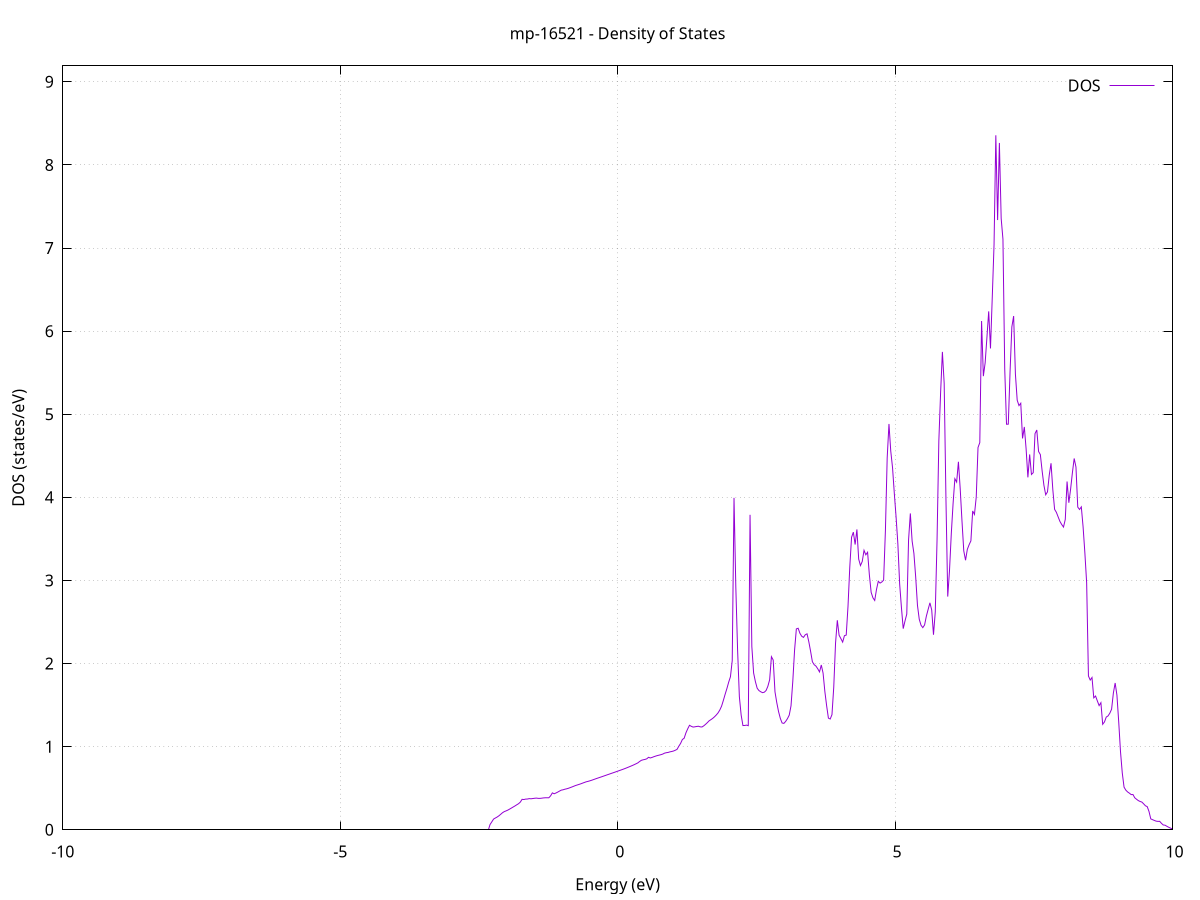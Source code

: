 set title 'mp-16521 - Density of States'
set xlabel 'Energy (eV)'
set ylabel 'DOS (states/eV)'
set grid
set xrange [-10:10]
set yrange [0:9.192]
set xzeroaxis lt -1
set terminal png size 800,600
set output 'mp-16521_dos_gnuplot.png'
plot '-' using 1:2 with lines title 'DOS'
-39.116900 0.000000
-39.084800 0.000000
-39.052700 0.000000
-39.020600 0.000000
-38.988500 0.000000
-38.956400 0.000000
-38.924300 0.000000
-38.892200 0.000000
-38.860100 0.000000
-38.828000 0.000000
-38.795900 0.000000
-38.763800 0.000000
-38.731700 0.000000
-38.699600 0.000000
-38.667500 0.000000
-38.635400 0.000000
-38.603300 0.000000
-38.571200 0.000000
-38.539100 0.000000
-38.507000 0.000000
-38.474900 0.000000
-38.442800 0.000000
-38.410700 0.000000
-38.378600 0.000000
-38.346500 0.000000
-38.314400 0.000000
-38.282300 0.000000
-38.250300 0.000000
-38.218200 0.000000
-38.186100 0.000000
-38.154000 0.000000
-38.121900 0.000000
-38.089800 0.000000
-38.057700 0.000000
-38.025600 0.000000
-37.993500 0.000000
-37.961400 0.000000
-37.929300 0.000000
-37.897200 0.000000
-37.865100 0.000000
-37.833000 0.000000
-37.800900 0.000000
-37.768800 0.000000
-37.736700 0.000000
-37.704600 0.000000
-37.672500 0.000000
-37.640400 0.000000
-37.608300 0.000000
-37.576200 0.000000
-37.544100 0.000000
-37.512000 0.000000
-37.479900 0.000000
-37.447800 0.000000
-37.415700 0.000000
-37.383600 0.000000
-37.351500 0.000000
-37.319400 0.000000
-37.287300 0.000000
-37.255200 0.000000
-37.223100 0.000000
-37.191000 0.000000
-37.158900 0.000000
-37.126800 0.000000
-37.094700 0.000000
-37.062600 0.000000
-37.030500 0.000000
-36.998400 0.000000
-36.966300 0.000000
-36.934200 0.000000
-36.902100 0.000000
-36.870000 0.000000
-36.837900 0.000000
-36.805800 0.000000
-36.773700 0.000000
-36.741600 0.000000
-36.709500 0.000000
-36.677400 0.000000
-36.645300 0.000000
-36.613200 0.000000
-36.581100 0.000000
-36.549000 0.000000
-36.516900 0.000000
-36.484800 0.000000
-36.452700 0.000000
-36.420600 0.000000
-36.388500 0.000000
-36.356400 0.000000
-36.324300 0.000000
-36.292200 0.000000
-36.260100 0.000000
-36.228100 0.000000
-36.196000 27.947100
-36.163900 50.996300
-36.131800 39.571600
-36.099700 40.728100
-36.067600 68.033900
-36.035500 0.000000
-36.003400 0.000000
-35.971300 55.738700
-35.939200 0.000000
-35.907100 0.000000
-35.875000 0.000000
-35.842900 0.000000
-35.810800 0.000000
-35.778700 0.000000
-35.746600 0.000000
-35.714500 0.000000
-35.682400 0.000000
-35.650300 0.000000
-35.618200 0.000000
-35.586100 0.000000
-35.554000 0.000000
-35.521900 0.000000
-35.489800 0.000000
-35.457700 0.000000
-35.425600 0.000000
-35.393500 0.000000
-35.361400 0.000000
-35.329300 0.000000
-35.297200 0.000000
-35.265100 0.000000
-35.233000 0.000000
-35.200900 0.000000
-35.168800 0.000000
-35.136700 0.000000
-35.104600 0.000000
-35.072500 0.000000
-35.040400 0.000000
-35.008300 0.000000
-34.976200 0.000000
-34.944100 0.000000
-34.912000 0.000000
-34.879900 0.000000
-34.847800 0.000000
-34.815700 0.000000
-34.783600 0.000000
-34.751500 0.000000
-34.719400 0.000000
-34.687300 0.000000
-34.655200 0.000000
-34.623100 0.000000
-34.591000 0.000000
-34.558900 0.000000
-34.526800 0.000000
-34.494700 0.000000
-34.462600 0.000000
-34.430500 0.000000
-34.398400 0.000000
-34.366300 0.000000
-34.334200 0.000000
-34.302100 0.000000
-34.270000 0.000000
-34.238000 0.000000
-34.205900 0.000000
-34.173800 0.000000
-34.141700 0.000000
-34.109600 0.000000
-34.077500 0.000000
-34.045400 0.000000
-34.013300 0.000000
-33.981200 0.000000
-33.949100 0.000000
-33.917000 0.000000
-33.884900 0.000000
-33.852800 0.000000
-33.820700 0.000000
-33.788600 0.000000
-33.756500 0.000000
-33.724400 0.000000
-33.692300 0.000000
-33.660200 0.000000
-33.628100 0.000000
-33.596000 0.000000
-33.563900 0.000000
-33.531800 0.000000
-33.499700 0.000000
-33.467600 0.000000
-33.435500 0.000000
-33.403400 0.000000
-33.371300 0.000000
-33.339200 0.000000
-33.307100 0.000000
-33.275000 0.000000
-33.242900 0.000000
-33.210800 0.000000
-33.178700 0.000000
-33.146600 0.000000
-33.114500 0.000000
-33.082400 0.000000
-33.050300 0.000000
-33.018200 0.000000
-32.986100 0.000000
-32.954000 0.000000
-32.921900 0.000000
-32.889800 0.000000
-32.857700 0.000000
-32.825600 0.000000
-32.793500 0.000000
-32.761400 0.000000
-32.729300 0.000000
-32.697200 0.000000
-32.665100 0.000000
-32.633000 0.000000
-32.600900 0.000000
-32.568800 0.000000
-32.536700 0.000000
-32.504600 0.000000
-32.472500 0.000000
-32.440400 0.000000
-32.408300 0.000000
-32.376200 0.000000
-32.344100 0.000000
-32.312000 0.000000
-32.279900 0.000000
-32.247800 0.000000
-32.215800 0.000000
-32.183700 0.000000
-32.151600 0.000000
-32.119500 0.000000
-32.087400 0.000000
-32.055300 0.000000
-32.023200 0.000000
-31.991100 0.000000
-31.959000 0.000000
-31.926900 0.000000
-31.894800 0.000000
-31.862700 0.000000
-31.830600 0.000000
-31.798500 0.000000
-31.766400 0.000000
-31.734300 0.000000
-31.702200 0.000000
-31.670100 0.000000
-31.638000 0.000000
-31.605900 0.000000
-31.573800 0.000000
-31.541700 0.000000
-31.509600 0.000000
-31.477500 0.000000
-31.445400 0.000000
-31.413300 0.000000
-31.381200 0.000000
-31.349100 0.000000
-31.317000 0.000000
-31.284900 0.000000
-31.252800 0.000000
-31.220700 0.000000
-31.188600 0.000000
-31.156500 0.000000
-31.124400 0.000000
-31.092300 0.000000
-31.060200 0.000000
-31.028100 0.000000
-30.996000 0.000000
-30.963900 0.000000
-30.931800 0.000000
-30.899700 0.000000
-30.867600 0.000000
-30.835500 0.000000
-30.803400 0.000000
-30.771300 0.000000
-30.739200 0.000000
-30.707100 0.000000
-30.675000 0.000000
-30.642900 0.000000
-30.610800 0.000000
-30.578700 0.000000
-30.546600 0.000000
-30.514500 0.000000
-30.482400 0.000000
-30.450300 0.000000
-30.418200 0.000000
-30.386100 0.000000
-30.354000 0.000000
-30.321900 0.000000
-30.289800 0.000000
-30.257700 0.000000
-30.225700 0.000000
-30.193600 0.000000
-30.161500 0.000000
-30.129400 0.000000
-30.097300 0.000000
-30.065200 0.000000
-30.033100 0.000000
-30.001000 0.000000
-29.968900 0.000000
-29.936800 0.000000
-29.904700 0.000000
-29.872600 0.000000
-29.840500 0.000000
-29.808400 0.000000
-29.776300 0.000000
-29.744200 0.000000
-29.712100 0.000000
-29.680000 0.000000
-29.647900 0.000000
-29.615800 0.000000
-29.583700 0.000000
-29.551600 0.000000
-29.519500 0.000000
-29.487400 0.000000
-29.455300 0.000000
-29.423200 0.000000
-29.391100 0.000000
-29.359000 0.000000
-29.326900 0.000000
-29.294800 0.000000
-29.262700 0.000000
-29.230600 0.000000
-29.198500 0.000000
-29.166400 0.000000
-29.134300 0.000000
-29.102200 0.000000
-29.070100 0.000000
-29.038000 0.000000
-29.005900 0.000000
-28.973800 0.000000
-28.941700 0.000000
-28.909600 0.000000
-28.877500 0.000000
-28.845400 0.000000
-28.813300 0.000000
-28.781200 0.000000
-28.749100 0.000000
-28.717000 0.000000
-28.684900 0.000000
-28.652800 0.000000
-28.620700 0.000000
-28.588600 0.000000
-28.556500 0.000000
-28.524400 0.000000
-28.492300 0.000000
-28.460200 0.000000
-28.428100 0.000000
-28.396000 0.000000
-28.363900 0.000000
-28.331800 0.000000
-28.299700 0.000000
-28.267600 0.000000
-28.235600 0.000000
-28.203500 0.000000
-28.171400 0.000000
-28.139300 0.000000
-28.107200 0.000000
-28.075100 0.000000
-28.043000 0.000000
-28.010900 0.000000
-27.978800 0.000000
-27.946700 0.000000
-27.914600 0.000000
-27.882500 0.000000
-27.850400 0.000000
-27.818300 0.000000
-27.786200 0.000000
-27.754100 0.000000
-27.722000 0.000000
-27.689900 0.000000
-27.657800 0.000000
-27.625700 0.000000
-27.593600 0.000000
-27.561500 0.000000
-27.529400 0.000000
-27.497300 0.000000
-27.465200 0.000000
-27.433100 0.000000
-27.401000 0.000000
-27.368900 0.000000
-27.336800 0.000000
-27.304700 0.000000
-27.272600 0.000000
-27.240500 0.000000
-27.208400 0.000000
-27.176300 0.000000
-27.144200 0.000000
-27.112100 0.000000
-27.080000 0.000000
-27.047900 0.000000
-27.015800 0.000000
-26.983700 0.000000
-26.951600 0.000000
-26.919500 0.000000
-26.887400 0.000000
-26.855300 0.000000
-26.823200 0.000000
-26.791100 0.000000
-26.759000 0.000000
-26.726900 0.000000
-26.694800 0.000000
-26.662700 0.000000
-26.630600 0.000000
-26.598500 0.000000
-26.566400 0.000000
-26.534300 0.000000
-26.502200 0.000000
-26.470100 0.000000
-26.438000 0.000000
-26.405900 0.000000
-26.373800 0.000000
-26.341700 0.000000
-26.309600 0.000000
-26.277500 0.000000
-26.245400 0.000000
-26.213400 0.000000
-26.181300 0.000000
-26.149200 0.000000
-26.117100 0.000000
-26.085000 0.000000
-26.052900 0.000000
-26.020800 0.000000
-25.988700 0.000000
-25.956600 0.000000
-25.924500 0.000000
-25.892400 0.000000
-25.860300 0.000000
-25.828200 0.000000
-25.796100 0.000000
-25.764000 0.000000
-25.731900 0.000000
-25.699800 0.000000
-25.667700 0.000000
-25.635600 0.000000
-25.603500 0.000000
-25.571400 0.000000
-25.539300 0.000000
-25.507200 0.000000
-25.475100 0.000000
-25.443000 0.000000
-25.410900 0.000000
-25.378800 0.000000
-25.346700 0.000000
-25.314600 0.000000
-25.282500 0.000000
-25.250400 0.000000
-25.218300 0.000000
-25.186200 0.000000
-25.154100 0.000000
-25.122000 0.000000
-25.089900 0.000000
-25.057800 0.000000
-25.025700 0.000000
-24.993600 0.000000
-24.961500 0.000000
-24.929400 0.000000
-24.897300 0.000000
-24.865200 0.000000
-24.833100 0.000000
-24.801000 0.000000
-24.768900 0.000000
-24.736800 0.000000
-24.704700 0.000000
-24.672600 0.000000
-24.640500 0.000000
-24.608400 0.000000
-24.576300 0.000000
-24.544200 0.000000
-24.512100 0.000000
-24.480000 0.000000
-24.447900 0.000000
-24.415800 0.000000
-24.383700 0.000000
-24.351600 0.000000
-24.319500 0.000000
-24.287400 0.000000
-24.255300 0.000000
-24.223300 0.000000
-24.191200 0.000000
-24.159100 0.000000
-24.127000 0.000000
-24.094900 0.000000
-24.062800 0.000000
-24.030700 0.000000
-23.998600 0.000000
-23.966500 0.000000
-23.934400 0.000000
-23.902300 0.000000
-23.870200 0.000000
-23.838100 0.000000
-23.806000 0.000000
-23.773900 0.000000
-23.741800 0.000000
-23.709700 0.000000
-23.677600 0.000000
-23.645500 0.000000
-23.613400 0.000000
-23.581300 0.000000
-23.549200 0.000000
-23.517100 0.000000
-23.485000 0.000000
-23.452900 0.000000
-23.420800 0.000000
-23.388700 0.000000
-23.356600 0.000000
-23.324500 0.000000
-23.292400 0.000000
-23.260300 0.000000
-23.228200 0.000000
-23.196100 0.000000
-23.164000 0.000000
-23.131900 0.000000
-23.099800 0.000000
-23.067700 0.000000
-23.035600 0.000000
-23.003500 0.000000
-22.971400 0.000000
-22.939300 0.000000
-22.907200 0.000000
-22.875100 0.000000
-22.843000 0.000000
-22.810900 0.000000
-22.778800 0.000000
-22.746700 0.000000
-22.714600 0.000000
-22.682500 0.000000
-22.650400 0.000000
-22.618300 0.000000
-22.586200 0.000000
-22.554100 0.000000
-22.522000 0.000000
-22.489900 0.000000
-22.457800 0.000000
-22.425700 0.000000
-22.393600 0.000000
-22.361500 0.000000
-22.329400 0.000000
-22.297300 0.000000
-22.265200 0.000000
-22.233200 0.000000
-22.201100 0.000000
-22.169000 0.000000
-22.136900 0.000000
-22.104800 0.000000
-22.072700 0.000000
-22.040600 0.000000
-22.008500 0.000000
-21.976400 0.000000
-21.944300 0.000000
-21.912200 0.000000
-21.880100 0.000000
-21.848000 0.000000
-21.815900 0.000000
-21.783800 0.000000
-21.751700 0.000000
-21.719600 0.000000
-21.687500 0.000000
-21.655400 0.000000
-21.623300 0.000000
-21.591200 0.000000
-21.559100 0.000000
-21.527000 0.000000
-21.494900 0.000000
-21.462800 0.000000
-21.430700 0.000000
-21.398600 0.000000
-21.366500 0.000000
-21.334400 0.000000
-21.302300 0.000000
-21.270200 0.000000
-21.238100 0.000000
-21.206000 0.000000
-21.173900 0.000000
-21.141800 0.000000
-21.109700 0.000000
-21.077600 0.000000
-21.045500 0.000000
-21.013400 0.000000
-20.981300 0.000000
-20.949200 0.000000
-20.917100 0.000000
-20.885000 0.000000
-20.852900 0.000000
-20.820800 0.000000
-20.788700 0.000000
-20.756600 0.000000
-20.724500 0.000000
-20.692400 0.000000
-20.660300 0.000000
-20.628200 0.000000
-20.596100 0.000000
-20.564000 0.000000
-20.531900 0.000000
-20.499800 0.000000
-20.467700 0.000000
-20.435600 0.000000
-20.403500 0.000000
-20.371400 0.000000
-20.339300 0.000000
-20.307200 0.000000
-20.275100 0.000000
-20.243000 0.000000
-20.211000 0.000000
-20.178900 0.000000
-20.146800 0.000000
-20.114700 0.000000
-20.082600 0.000000
-20.050500 0.000000
-20.018400 0.000000
-19.986300 0.000000
-19.954200 0.000000
-19.922100 0.000000
-19.890000 0.000000
-19.857900 0.000000
-19.825800 0.000000
-19.793700 0.000000
-19.761600 0.000000
-19.729500 0.000000
-19.697400 0.000000
-19.665300 0.000000
-19.633200 0.000000
-19.601100 0.000000
-19.569000 0.000000
-19.536900 0.000000
-19.504800 0.000000
-19.472700 0.000000
-19.440600 0.000000
-19.408500 0.000000
-19.376400 0.000000
-19.344300 0.000000
-19.312200 0.000000
-19.280100 0.000000
-19.248000 0.000000
-19.215900 0.000000
-19.183800 0.000000
-19.151700 0.000000
-19.119600 0.000000
-19.087500 0.000000
-19.055400 0.000000
-19.023300 0.000000
-18.991200 0.000000
-18.959100 0.000000
-18.927000 0.000000
-18.894900 0.000000
-18.862800 0.000000
-18.830700 0.000000
-18.798600 0.000000
-18.766500 0.000000
-18.734400 0.000000
-18.702300 0.000000
-18.670200 0.000000
-18.638100 0.000000
-18.606000 0.000000
-18.573900 0.000000
-18.541800 0.000000
-18.509700 0.000000
-18.477600 0.000000
-18.445500 0.000000
-18.413400 0.000000
-18.381300 0.000000
-18.349200 0.000000
-18.317100 0.000000
-18.285000 0.000000
-18.252900 0.000000
-18.220900 0.000000
-18.188800 0.000000
-18.156700 0.000000
-18.124600 0.000000
-18.092500 0.000000
-18.060400 0.000000
-18.028300 0.000000
-17.996200 0.000000
-17.964100 0.000000
-17.932000 0.000000
-17.899900 0.000000
-17.867800 0.000000
-17.835700 0.000000
-17.803600 0.000000
-17.771500 0.000000
-17.739400 0.000000
-17.707300 0.000000
-17.675200 0.000000
-17.643100 0.000000
-17.611000 0.000000
-17.578900 0.000000
-17.546800 0.000000
-17.514700 0.000000
-17.482600 0.000000
-17.450500 0.000000
-17.418400 0.000000
-17.386300 0.000000
-17.354200 0.000000
-17.322100 0.000000
-17.290000 0.000000
-17.257900 0.000000
-17.225800 0.000000
-17.193700 0.000000
-17.161600 0.000000
-17.129500 0.000000
-17.097400 0.000000
-17.065300 0.000000
-17.033200 0.000000
-17.001100 0.000000
-16.969000 0.000000
-16.936900 0.000000
-16.904800 0.000000
-16.872700 0.000000
-16.840600 0.000000
-16.808500 0.000000
-16.776400 0.000000
-16.744300 0.000000
-16.712200 0.000000
-16.680100 0.000000
-16.648000 0.000000
-16.615900 0.000000
-16.583800 0.000000
-16.551700 0.000000
-16.519600 0.000000
-16.487500 0.000000
-16.455400 0.000000
-16.423300 0.000000
-16.391200 0.000000
-16.359100 0.000000
-16.327000 0.000000
-16.294900 0.000000
-16.262800 0.000000
-16.230700 0.000000
-16.198700 0.000000
-16.166600 0.000000
-16.134500 0.000000
-16.102400 0.000000
-16.070300 0.000000
-16.038200 0.000000
-16.006100 0.000000
-15.974000 0.000000
-15.941900 0.000000
-15.909800 0.000000
-15.877700 0.000000
-15.845600 0.000000
-15.813500 0.000000
-15.781400 0.000000
-15.749300 0.000000
-15.717200 0.000000
-15.685100 0.000000
-15.653000 0.000000
-15.620900 0.000000
-15.588800 0.000000
-15.556700 0.000000
-15.524600 0.000000
-15.492500 0.000000
-15.460400 0.000000
-15.428300 0.000000
-15.396200 0.000000
-15.364100 0.000000
-15.332000 0.000000
-15.299900 0.000000
-15.267800 0.000000
-15.235700 0.000000
-15.203600 0.000000
-15.171500 0.000000
-15.139400 0.000000
-15.107300 0.000000
-15.075200 0.000000
-15.043100 0.000000
-15.011000 0.000000
-14.978900 0.000000
-14.946800 0.000000
-14.914700 0.000000
-14.882600 0.000000
-14.850500 0.000000
-14.818400 0.000000
-14.786300 0.000000
-14.754200 0.000000
-14.722100 0.000000
-14.690000 0.000000
-14.657900 0.000000
-14.625800 0.000000
-14.593700 0.000000
-14.561600 0.000000
-14.529500 0.000000
-14.497400 0.000000
-14.465300 0.000000
-14.433200 0.000000
-14.401100 0.000000
-14.369000 0.000000
-14.336900 0.000000
-14.304800 0.000000
-14.272700 0.000000
-14.240600 0.000000
-14.208600 0.000000
-14.176500 0.000000
-14.144400 0.000000
-14.112300 0.000000
-14.080200 0.000000
-14.048100 0.000000
-14.016000 0.000000
-13.983900 0.000000
-13.951800 0.000000
-13.919700 0.000000
-13.887600 0.000000
-13.855500 0.000000
-13.823400 0.000000
-13.791300 0.000000
-13.759200 0.000000
-13.727100 0.000000
-13.695000 0.000000
-13.662900 0.000000
-13.630800 0.000000
-13.598700 0.000000
-13.566600 0.000000
-13.534500 0.000000
-13.502400 0.000000
-13.470300 0.000000
-13.438200 0.000000
-13.406100 0.000000
-13.374000 0.000000
-13.341900 0.000000
-13.309800 0.000000
-13.277700 0.000000
-13.245600 0.000000
-13.213500 0.000000
-13.181400 0.000000
-13.149300 0.000000
-13.117200 0.000000
-13.085100 0.000000
-13.053000 0.000000
-13.020900 0.000000
-12.988800 0.000000
-12.956700 0.000000
-12.924600 0.000000
-12.892500 0.000000
-12.860400 0.000000
-12.828300 0.000000
-12.796200 0.000000
-12.764100 0.000000
-12.732000 0.000000
-12.699900 0.000000
-12.667800 0.000000
-12.635700 0.000000
-12.603600 0.000000
-12.571500 0.000000
-12.539400 0.000000
-12.507300 0.000000
-12.475200 0.000000
-12.443100 0.000000
-12.411000 0.000000
-12.378900 0.000000
-12.346800 0.000000
-12.314700 0.000000
-12.282600 0.000000
-12.250500 0.000000
-12.218500 0.000000
-12.186400 0.000000
-12.154300 0.000000
-12.122200 0.000000
-12.090100 0.000000
-12.058000 0.000000
-12.025900 0.000000
-11.993800 0.000000
-11.961700 0.000000
-11.929600 0.000000
-11.897500 0.000000
-11.865400 0.000000
-11.833300 0.000000
-11.801200 0.000000
-11.769100 0.000000
-11.737000 0.000000
-11.704900 0.000000
-11.672800 0.000000
-11.640700 0.000000
-11.608600 0.000000
-11.576500 0.000000
-11.544400 0.000000
-11.512300 0.000000
-11.480200 0.000000
-11.448100 0.000000
-11.416000 0.000000
-11.383900 0.000000
-11.351800 0.000000
-11.319700 0.000000
-11.287600 0.000000
-11.255500 0.000000
-11.223400 0.000000
-11.191300 0.000000
-11.159200 0.000000
-11.127100 0.000000
-11.095000 0.000000
-11.062900 0.000000
-11.030800 0.000000
-10.998700 0.000000
-10.966600 0.000000
-10.934500 0.000000
-10.902400 0.000000
-10.870300 0.000000
-10.838200 0.000000
-10.806100 0.000000
-10.774000 0.000000
-10.741900 0.000000
-10.709800 0.000000
-10.677700 0.000000
-10.645600 0.000000
-10.613500 0.000000
-10.581400 0.000000
-10.549300 0.000000
-10.517200 0.000000
-10.485100 0.000000
-10.453000 0.000000
-10.420900 0.000000
-10.388800 0.000000
-10.356700 0.000000
-10.324600 0.000000
-10.292500 0.000000
-10.260400 0.000000
-10.228300 0.000000
-10.196300 0.000000
-10.164200 0.000000
-10.132100 0.000000
-10.100000 0.000000
-10.067900 0.000000
-10.035800 0.000000
-10.003700 0.000000
-9.971600 0.000000
-9.939500 0.000000
-9.907400 0.000000
-9.875300 0.000000
-9.843200 0.000000
-9.811100 0.000000
-9.779000 0.000000
-9.746900 0.000000
-9.714800 0.000000
-9.682700 0.000000
-9.650600 0.000000
-9.618500 0.000000
-9.586400 0.000000
-9.554300 0.000000
-9.522200 0.000000
-9.490100 0.000000
-9.458000 0.000000
-9.425900 0.000000
-9.393800 0.000000
-9.361700 0.000000
-9.329600 0.000000
-9.297500 0.000000
-9.265400 0.000000
-9.233300 0.000000
-9.201200 0.000000
-9.169100 0.000000
-9.137000 0.000000
-9.104900 0.000000
-9.072800 0.000000
-9.040700 0.000000
-9.008600 0.000000
-8.976500 0.000000
-8.944400 0.000000
-8.912300 0.000000
-8.880200 0.000000
-8.848100 0.000000
-8.816000 0.000000
-8.783900 0.000000
-8.751800 0.000000
-8.719700 0.000000
-8.687600 0.000000
-8.655500 0.000000
-8.623400 0.000000
-8.591300 0.000000
-8.559200 0.000000
-8.527100 0.000000
-8.495000 0.000000
-8.462900 0.000000
-8.430800 0.000000
-8.398700 0.000000
-8.366600 0.000000
-8.334500 0.000000
-8.302400 0.000000
-8.270300 0.000000
-8.238200 0.000000
-8.206200 0.000000
-8.174100 0.000000
-8.142000 0.000000
-8.109900 0.000000
-8.077800 0.000000
-8.045700 0.000000
-8.013600 0.000000
-7.981500 0.000000
-7.949400 0.000000
-7.917300 0.000000
-7.885200 0.000000
-7.853100 0.000000
-7.821000 0.000000
-7.788900 0.000000
-7.756800 0.000000
-7.724700 0.000000
-7.692600 0.000000
-7.660500 0.000000
-7.628400 0.000000
-7.596300 0.000000
-7.564200 0.000000
-7.532100 0.000000
-7.500000 0.000000
-7.467900 0.000000
-7.435800 0.000000
-7.403700 0.000000
-7.371600 0.000000
-7.339500 0.000000
-7.307400 0.000000
-7.275300 0.000000
-7.243200 0.000000
-7.211100 0.000000
-7.179000 0.000000
-7.146900 0.000000
-7.114800 0.000000
-7.082700 0.000000
-7.050600 0.000000
-7.018500 0.000000
-6.986400 0.000000
-6.954300 0.000000
-6.922200 0.000000
-6.890100 0.000000
-6.858000 0.000000
-6.825900 0.000000
-6.793800 0.000000
-6.761700 0.000000
-6.729600 0.000000
-6.697500 0.000000
-6.665400 0.000000
-6.633300 0.000000
-6.601200 0.000000
-6.569100 0.000000
-6.537000 0.000000
-6.504900 0.000000
-6.472800 0.000000
-6.440700 0.000000
-6.408600 0.000000
-6.376500 0.000000
-6.344400 0.000000
-6.312300 0.000000
-6.280200 0.000000
-6.248100 0.000000
-6.216100 0.000000
-6.184000 0.000000
-6.151900 0.000000
-6.119800 0.000000
-6.087700 0.000000
-6.055600 0.000000
-6.023500 0.000000
-5.991400 0.000000
-5.959300 0.000000
-5.927200 0.000000
-5.895100 0.000000
-5.863000 0.000000
-5.830900 0.000000
-5.798800 0.000000
-5.766700 0.000000
-5.734600 0.000000
-5.702500 0.000000
-5.670400 0.000000
-5.638300 0.000000
-5.606200 0.000000
-5.574100 0.000000
-5.542000 0.000000
-5.509900 0.000000
-5.477800 0.000000
-5.445700 0.000000
-5.413600 0.000000
-5.381500 0.000000
-5.349400 0.000000
-5.317300 0.000000
-5.285200 0.000000
-5.253100 0.000000
-5.221000 0.000000
-5.188900 0.000000
-5.156800 0.000000
-5.124700 0.000000
-5.092600 0.000000
-5.060500 0.000000
-5.028400 0.000000
-4.996300 0.000000
-4.964200 0.000000
-4.932100 0.000000
-4.900000 0.000000
-4.867900 0.000000
-4.835800 0.000000
-4.803700 0.000000
-4.771600 0.000000
-4.739500 0.000000
-4.707400 0.000000
-4.675300 0.000000
-4.643200 0.000000
-4.611100 0.000000
-4.579000 0.000000
-4.546900 0.000000
-4.514800 0.000000
-4.482700 0.000000
-4.450600 0.000000
-4.418500 0.000000
-4.386400 0.000000
-4.354300 0.000000
-4.322200 0.000000
-4.290100 0.000000
-4.258000 0.000000
-4.225900 0.000000
-4.193900 0.000000
-4.161800 0.000000
-4.129700 0.000000
-4.097600 0.000000
-4.065500 0.000000
-4.033400 0.000000
-4.001300 0.000000
-3.969200 0.000000
-3.937100 0.000000
-3.905000 0.000000
-3.872900 0.000000
-3.840800 0.000000
-3.808700 0.000000
-3.776600 0.000000
-3.744500 0.000000
-3.712400 0.000000
-3.680300 0.000000
-3.648200 0.000000
-3.616100 0.000000
-3.584000 0.000000
-3.551900 0.000000
-3.519800 0.000000
-3.487700 0.000000
-3.455600 0.000000
-3.423500 0.000000
-3.391400 0.000000
-3.359300 0.000000
-3.327200 0.000000
-3.295100 0.000000
-3.263000 0.000000
-3.230900 0.000000
-3.198800 0.000000
-3.166700 0.000000
-3.134600 0.000000
-3.102500 0.000000
-3.070400 0.000000
-3.038300 0.000000
-3.006200 0.000000
-2.974100 0.000000
-2.942000 0.000000
-2.909900 0.000000
-2.877800 0.000000
-2.845700 0.000000
-2.813600 0.000000
-2.781500 0.000000
-2.749400 0.000000
-2.717300 0.000000
-2.685200 0.000000
-2.653100 0.000000
-2.621000 0.000000
-2.588900 0.000000
-2.556800 0.000000
-2.524700 0.000000
-2.492600 0.000000
-2.460500 0.000000
-2.428400 0.000000
-2.396300 0.000000
-2.364200 0.000000
-2.332100 0.000000
-2.300000 0.062700
-2.267900 0.095300
-2.235800 0.129000
-2.203800 0.141400
-2.171700 0.153500
-2.139600 0.168300
-2.107500 0.186300
-2.075400 0.205000
-2.043300 0.218600
-2.011200 0.227100
-1.979100 0.236700
-1.947000 0.248700
-1.914900 0.261300
-1.882800 0.274100
-1.850700 0.286700
-1.818600 0.300400
-1.786500 0.313500
-1.754400 0.332800
-1.722300 0.366400
-1.690200 0.363900
-1.658100 0.369100
-1.626000 0.369900
-1.593900 0.374900
-1.561800 0.372900
-1.529700 0.375900
-1.497600 0.379100
-1.465500 0.381200
-1.433400 0.378300
-1.401300 0.377700
-1.369200 0.380100
-1.337100 0.383400
-1.305000 0.385000
-1.272900 0.385200
-1.240800 0.384800
-1.208700 0.408000
-1.176600 0.444000
-1.144500 0.433300
-1.112400 0.442400
-1.080300 0.453300
-1.048200 0.465500
-1.016100 0.476900
-0.984000 0.481100
-0.951900 0.488000
-0.919800 0.492800
-0.887700 0.499200
-0.855600 0.507200
-0.823500 0.515200
-0.791400 0.523800
-0.759300 0.532500
-0.727200 0.539200
-0.695100 0.546100
-0.663000 0.553400
-0.630900 0.561600
-0.598800 0.569600
-0.566700 0.577200
-0.534600 0.582400
-0.502500 0.588600
-0.470400 0.595500
-0.438300 0.603000
-0.406200 0.610800
-0.374100 0.618300
-0.342000 0.625600
-0.309900 0.632800
-0.277800 0.640200
-0.245700 0.647700
-0.213700 0.655200
-0.181600 0.662700
-0.149500 0.670000
-0.117400 0.677700
-0.085300 0.684900
-0.053200 0.692400
-0.021100 0.700100
0.011000 0.707700
0.043100 0.715300
0.075200 0.722900
0.107300 0.730700
0.139400 0.738900
0.171500 0.747500
0.203600 0.756300
0.235700 0.765200
0.267800 0.774300
0.299900 0.784100
0.332000 0.794300
0.364100 0.805000
0.396200 0.822000
0.428300 0.836000
0.460400 0.842100
0.492500 0.846700
0.524600 0.853700
0.556700 0.872000
0.588800 0.864000
0.620900 0.870900
0.653000 0.879300
0.685100 0.886700
0.717200 0.893100
0.749300 0.898400
0.781400 0.904000
0.813500 0.911200
0.845600 0.922200
0.877700 0.927500
0.909800 0.930700
0.941900 0.937500
0.974000 0.941900
1.006100 0.947600
1.038200 0.956600
1.070300 0.967500
1.102400 1.005400
1.134500 1.039300
1.166600 1.086300
1.198700 1.101700
1.230800 1.166400
1.262900 1.215000
1.295000 1.257400
1.327100 1.245200
1.359200 1.235900
1.391300 1.238800
1.423400 1.242800
1.455500 1.245900
1.487600 1.238600
1.519700 1.236800
1.551800 1.250600
1.583900 1.268600
1.616000 1.288700
1.648100 1.310900
1.680200 1.324900
1.712300 1.340000
1.744400 1.358600
1.776500 1.380400
1.808500 1.405600
1.840600 1.440400
1.872700 1.486700
1.904800 1.555300
1.936900 1.629600
1.969000 1.699300
2.001100 1.775900
2.033200 1.842300
2.065300 2.036300
2.097400 3.993700
2.129500 2.927100
2.161600 2.167400
2.193700 1.601900
2.225800 1.381000
2.257900 1.254200
2.290000 1.254900
2.322100 1.259400
2.354200 1.252500
2.386300 3.789900
2.418400 2.205200
2.450500 1.886800
2.482600 1.783000
2.514700 1.703300
2.546800 1.675000
2.578900 1.660700
2.611000 1.649900
2.643100 1.655400
2.675200 1.675900
2.707300 1.726500
2.739400 1.805200
2.771500 2.082500
2.803600 2.042600
2.835700 1.660000
2.867800 1.530500
2.899900 1.422200
2.932000 1.340000
2.964100 1.284900
2.996200 1.280100
3.028300 1.304100
3.060400 1.337200
3.092500 1.379500
3.124600 1.491400
3.156700 1.787200
3.188800 2.161700
3.220900 2.417100
3.253000 2.424900
3.285100 2.364400
3.317200 2.328900
3.349300 2.315000
3.381400 2.346600
3.413500 2.358000
3.445600 2.262100
3.477700 2.146600
3.509800 2.021800
3.541900 1.986600
3.574000 1.969700
3.606100 1.937300
3.638200 1.899500
3.670300 1.983000
3.702400 1.885300
3.734500 1.664200
3.766600 1.491700
3.798600 1.343500
3.830700 1.332800
3.862800 1.385100
3.894900 1.716300
3.927000 2.244700
3.959100 2.521100
3.991200 2.340900
4.023300 2.300300
4.055400 2.258100
4.087500 2.335900
4.119600 2.342700
4.151700 2.688000
4.183800 3.161400
4.215900 3.520200
4.248000 3.581500
4.280100 3.432000
4.312200 3.613800
4.344300 3.256700
4.376400 3.179400
4.408500 3.228600
4.440600 3.362700
4.472700 3.308800
4.504800 3.339300
4.536900 3.066100
4.569000 2.856500
4.601100 2.791100
4.633200 2.759400
4.665300 2.892300
4.697400 2.990300
4.729500 2.968400
4.761600 2.981800
4.793700 3.004100
4.825800 3.597700
4.857900 4.475100
4.890000 4.883100
4.922100 4.557500
4.954200 4.357700
4.986300 4.048200
5.018400 3.762300
5.050500 3.438500
5.082600 2.957600
5.114700 2.674100
5.146800 2.420300
5.178900 2.512400
5.211000 2.595500
5.243100 3.486800
5.275200 3.806800
5.307300 3.474400
5.339400 3.325900
5.371500 3.042200
5.403600 2.700500
5.435700 2.533500
5.467800 2.461000
5.499900 2.432400
5.532000 2.464900
5.564100 2.571200
5.596200 2.652500
5.628300 2.730900
5.660400 2.644900
5.692500 2.347000
5.724600 2.621600
5.756700 3.492700
5.788800 4.678000
5.820800 5.261400
5.852900 5.750700
5.885000 5.371400
5.917100 3.976900
5.949200 2.806200
5.981300 3.122900
6.013400 3.565000
6.045500 3.924700
6.077600 4.223800
6.109700 4.184000
6.141800 4.428000
6.173900 4.103800
6.206000 3.714500
6.238100 3.356100
6.270200 3.243200
6.302300 3.374200
6.334400 3.430000
6.366500 3.476200
6.398600 3.836300
6.430700 3.794500
6.462800 4.002800
6.494900 4.600200
6.527000 4.658900
6.559100 6.122200
6.591200 5.458400
6.623300 5.618000
6.655400 5.923300
6.687500 6.237700
6.719600 5.791800
6.751700 6.406000
6.783800 7.041600
6.815900 8.356500
6.848000 7.336900
6.880100 8.264800
6.912200 7.356300
6.944300 7.106000
6.976400 5.542700
7.008500 4.879800
7.040600 4.880800
7.072700 5.516400
7.104800 6.051900
7.136900 6.181800
7.169000 5.481900
7.201100 5.169100
7.233200 5.104200
7.265300 5.132500
7.297400 4.709000
7.329500 4.847400
7.361600 4.583200
7.393700 4.240400
7.425800 4.516400
7.457900 4.275500
7.490000 4.296900
7.522100 4.766300
7.554200 4.810600
7.586300 4.551700
7.618400 4.514500
7.650500 4.318000
7.682600 4.145100
7.714700 4.031200
7.746800 4.065600
7.778900 4.267200
7.810900 4.410400
7.843000 4.093000
7.875100 3.855900
7.907200 3.819700
7.939300 3.764500
7.971400 3.710000
8.003500 3.673000
8.035600 3.642600
8.067700 3.735000
8.099800 4.190800
8.131900 3.935400
8.164000 4.101100
8.196100 4.297500
8.228200 4.468100
8.260300 4.364400
8.292400 3.883100
8.324500 3.854200
8.356600 3.885300
8.388700 3.644700
8.420800 3.330100
8.452900 2.970100
8.485000 1.850500
8.517100 1.801800
8.549200 1.832300
8.581300 1.587600
8.613400 1.609400
8.645500 1.550600
8.677600 1.494400
8.709700 1.529200
8.741800 1.269100
8.773900 1.297700
8.806000 1.356200
8.838100 1.369900
8.870200 1.402500
8.902300 1.450900
8.934400 1.645700
8.966500 1.766400
8.998600 1.619600
9.030700 1.297900
9.062800 0.940300
9.094900 0.683100
9.127000 0.512800
9.159100 0.476700
9.191200 0.455100
9.223300 0.440400
9.255400 0.423100
9.287500 0.424200
9.319600 0.385100
9.351700 0.367500
9.383800 0.351200
9.415900 0.340600
9.448000 0.333400
9.480100 0.311900
9.512200 0.288700
9.544300 0.278700
9.576400 0.220500
9.608500 0.131200
9.640600 0.121400
9.672700 0.112400
9.704800 0.104000
9.736900 0.100900
9.769000 0.101700
9.801000 0.077600
9.833100 0.057800
9.865200 0.055100
9.897300 0.042500
9.929400 0.030800
9.961500 0.020700
9.993600 0.012100
10.025700 0.001000
10.057800 0.000000
10.089900 0.123300
10.122000 0.256900
10.154100 0.372900
10.186200 0.498400
10.218300 0.627400
10.250400 1.381600
10.282500 2.108600
10.314600 2.388000
10.346700 2.928200
10.378800 3.788700
10.410900 5.624000
10.443000 5.666900
10.475100 7.099300
10.507200 4.635600
10.539300 3.684100
10.571400 3.227100
10.603500 3.027100
10.635600 2.841700
10.667700 2.693900
10.699800 2.569000
10.731900 2.448500
10.764000 2.157400
10.796100 1.975000
10.828200 1.868600
10.860300 1.748700
10.892400 1.656800
10.924500 1.577700
10.956600 1.525900
10.988700 1.485900
11.020800 1.452700
11.052900 1.422100
11.085000 1.399200
11.117100 1.384300
11.149200 1.374700
11.181300 1.342900
11.213400 1.321200
11.245500 1.314000
11.277600 1.309600
11.309700 1.309000
11.341800 1.480900
11.373900 1.689100
11.406000 1.645000
11.438100 1.647300
11.470200 1.753700
11.502300 1.712800
11.534400 1.723600
11.566500 1.692800
11.598600 1.718300
11.630700 1.752200
11.662800 1.841600
11.694900 1.981900
11.727000 2.070800
11.759100 2.193700
11.791200 2.440800
11.823200 2.675800
11.855300 2.718600
11.887400 2.586300
11.919500 2.242400
11.951600 2.089900
11.983700 1.907000
12.015800 1.803200
12.047900 1.675400
12.080000 1.762400
12.112100 1.796000
12.144200 1.704400
12.176300 1.639400
12.208400 1.635300
12.240500 1.633500
12.272600 1.643200
12.304700 1.670300
12.336800 1.709300
12.368900 2.003700
12.401000 3.207500
12.433100 3.375400
12.465200 3.502800
12.497300 3.506100
12.529400 3.322900
12.561500 3.124500
12.593600 2.943000
12.625700 2.873700
12.657800 2.790100
12.689900 2.713600
12.722000 2.660000
12.754100 2.558800
12.786200 2.532400
12.818300 2.610800
12.850400 2.614000
12.882500 2.623100
12.914600 2.504100
12.946700 2.457400
12.978800 2.413800
13.010900 2.480000
13.043000 2.844500
13.075100 2.687300
13.107200 2.671700
13.139300 2.665000
13.171400 2.661900
13.203500 2.692800
13.235600 2.681000
13.267700 2.867800
13.299800 2.790300
13.331900 2.825400
13.364000 2.924000
13.396100 2.946000
13.428200 2.980700
13.460300 2.930800
13.492400 2.890400
13.524500 2.778400
13.556600 2.701900
13.588700 2.688500
13.620800 2.754000
13.652900 2.876800
13.685000 2.901200
13.717100 2.837200
13.749200 2.752300
13.781300 2.622600
13.813300 2.431900
13.845400 2.405600
13.877500 2.388100
13.909600 2.393700
13.941700 2.145800
13.973800 1.944200
14.005900 1.904600
14.038000 1.903500
14.070100 1.981100
14.102200 1.931700
14.134300 1.949800
14.166400 1.989500
14.198500 2.049300
14.230600 2.139800
14.262700 2.269100
14.294800 2.432100
14.326900 2.238000
14.359000 2.226900
14.391100 2.224100
14.423200 2.234100
14.455300 2.183300
14.487400 2.064200
14.519500 2.054800
14.551600 2.009700
14.583700 2.004000
14.615800 2.041200
14.647900 2.039100
14.680000 2.071600
14.712100 1.988500
14.744200 1.913400
14.776300 1.867800
14.808400 1.830200
14.840500 1.782200
14.872600 1.795000
14.904700 1.819600
14.936800 1.838500
14.968900 1.886500
15.001000 1.935400
15.033100 2.023700
15.065200 2.126500
15.097300 2.177500
15.129400 2.181900
15.161500 2.144500
15.193600 2.128300
15.225700 2.084000
15.257800 2.062700
15.289900 2.052300
15.322000 2.304900
15.354100 2.543100
15.386200 2.194200
15.418300 2.291900
15.450400 2.300500
15.482500 2.210800
15.514600 2.152500
15.546700 2.083500
15.578800 2.192100
15.610900 2.417000
15.643000 2.443300
15.675100 2.543200
15.707200 2.627100
15.739300 2.656200
15.771400 2.742500
15.803400 3.421200
15.835500 3.090100
15.867600 3.046500
15.899700 3.003900
15.931800 3.018800
15.963900 2.996000
15.996000 3.007300
16.028100 3.074200
16.060200 3.054200
16.092300 3.123000
16.124400 3.071800
16.156500 2.881400
16.188600 2.663000
16.220700 2.563200
16.252800 2.564400
16.284900 2.597400
16.317000 2.469600
16.349100 2.351800
16.381200 2.204400
16.413300 2.108400
16.445400 2.061400
16.477500 2.035800
16.509600 2.018800
16.541700 2.039000
16.573800 2.069900
16.605900 1.963600
16.638000 1.961300
16.670100 1.973200
16.702200 2.062800
16.734300 2.229600
16.766400 2.264100
16.798500 2.202900
16.830600 2.214300
16.862700 2.258800
16.894800 2.290200
16.926900 2.329900
16.959000 2.414800
16.991100 2.583400
17.023200 2.731000
17.055300 2.690200
17.087400 2.663900
17.119500 2.669800
17.151600 2.616600
17.183700 2.627200
17.215800 2.565200
17.247900 2.603200
17.280000 2.578700
17.312100 2.501000
17.344200 2.480800
17.376300 2.429400
17.408400 2.311000
17.440500 2.241800
17.472600 2.170700
17.504700 2.080900
17.536800 2.054600
17.568900 2.230100
17.601000 2.347100
17.633100 2.574900
17.665200 2.656400
17.697300 2.718400
17.729400 2.695400
17.761500 2.667700
17.793600 2.704400
17.825600 2.757500
17.857700 2.830600
17.889800 2.954300
17.921900 2.975900
17.954000 2.855100
17.986100 2.656800
18.018200 2.538800
18.050300 2.442900
18.082400 2.340600
18.114500 2.337300
18.146600 2.037100
18.178700 2.012400
18.210800 1.986000
18.242900 1.918200
18.275000 1.945000
18.307100 2.066600
18.339200 2.310100
18.371300 2.498200
18.403400 2.573700
18.435500 2.564200
18.467600 2.493200
18.499700 2.394900
18.531800 2.380300
18.563900 2.358600
18.596000 2.351800
18.628100 2.319500
18.660200 2.341800
18.692300 2.291700
18.724400 2.256200
18.756500 2.274500
18.788600 2.255200
18.820700 2.254000
18.852800 2.256900
18.884900 2.252300
18.917000 2.250300
18.949100 2.289800
18.981200 2.349700
19.013300 2.410100
19.045400 2.409000
19.077500 2.415400
19.109600 2.460500
19.141700 2.698700
19.173800 2.721800
19.205900 2.821200
19.238000 2.869700
19.270100 2.910400
19.302200 2.836500
19.334300 2.853700
19.366400 2.862000
19.398500 2.812200
19.430600 2.796200
19.462700 2.721300
19.494800 2.560800
19.526900 2.399700
19.559000 2.310000
19.591100 2.275700
19.623200 2.305600
19.655300 2.386500
19.687400 2.419900
19.719500 2.497900
19.751600 2.583300
19.783700 2.681600
19.815700 2.709000
19.847800 2.710200
19.879900 2.812100
19.912000 2.842500
19.944100 2.780600
19.976200 2.765200
20.008300 2.798800
20.040400 2.832600
20.072500 2.976200
20.104600 3.086500
20.136700 2.994200
20.168800 2.906400
20.200900 2.778900
20.233000 2.549400
20.265100 2.309100
20.297200 2.097900
20.329300 1.926600
20.361400 1.624300
20.393500 1.560000
20.425600 1.687700
20.457700 1.776800
20.489800 1.813500
20.521900 1.825500
20.554000 1.907700
20.586100 2.006900
20.618200 2.071900
20.650300 2.107500
20.682400 2.059200
20.714500 2.028800
20.746600 1.984400
20.778700 1.922000
20.810800 1.895200
20.842900 1.878500
20.875000 1.716700
20.907100 1.553600
20.939200 1.474300
20.971300 1.387900
21.003400 1.343100
21.035500 1.216200
21.067600 1.110200
21.099700 0.985400
21.131800 0.869900
21.163900 0.781600
21.196000 0.706900
21.228100 0.645600
21.260200 0.585300
21.292300 0.526200
21.324400 0.473500
21.356500 0.413000
21.388600 0.376800
21.420700 0.353600
21.452800 0.333600
21.484900 0.324900
21.517000 0.290700
21.549100 0.225400
21.581200 0.195000
21.613300 0.164600
21.645400 0.144200
21.677500 0.129100
21.709600 0.118700
21.741700 0.117200
21.773800 0.080200
21.805900 0.062600
21.837900 0.054300
21.870000 0.046200
21.902100 0.039300
21.934200 0.033000
21.966300 0.027200
21.998400 0.021800
22.030500 0.016700
22.062600 0.011700
22.094700 0.006900
22.126800 0.002300
22.158900 0.000000
22.191000 0.000000
22.223100 0.000000
22.255200 0.000000
22.287300 0.000000
22.319400 0.000000
22.351500 0.000000
22.383600 0.000000
22.415700 0.000000
22.447800 0.000000
22.479900 0.000000
22.512000 0.000000
22.544100 0.000000
22.576200 0.000000
22.608300 0.000000
22.640400 0.000000
22.672500 0.000000
22.704600 0.000000
22.736700 0.000000
22.768800 0.000000
22.800900 0.000000
22.833000 0.000000
22.865100 0.000000
22.897200 0.000000
22.929300 0.000000
22.961400 0.000000
22.993500 0.000000
23.025600 0.000000
23.057700 0.000000
23.089800 0.000000
23.121900 0.000000
23.154000 0.000000
23.186100 0.000000
23.218200 0.000000
23.250300 0.000000
23.282400 0.000000
23.314500 0.000000
23.346600 0.000000
23.378700 0.000000
23.410800 0.000000
23.442900 0.000000
23.475000 0.000000
23.507100 0.000000
23.539200 0.000000
23.571300 0.000000
23.603400 0.000000
23.635500 0.000000
23.667600 0.000000
23.699700 0.000000
23.731800 0.000000
23.763900 0.000000
23.796000 0.000000
23.828000 0.000000
23.860100 0.000000
23.892200 0.000000
23.924300 0.000000
23.956400 0.000000
23.988500 0.000000
24.020600 0.000000
24.052700 0.000000
24.084800 0.000000
24.116900 0.000000
24.149000 0.000000
24.181100 0.000000
24.213200 0.000000
24.245300 0.000000
24.277400 0.000000
24.309500 0.000000
24.341600 0.000000
24.373700 0.000000
24.405800 0.000000
24.437900 0.000000
24.470000 0.000000
24.502100 0.000000
24.534200 0.000000
24.566300 0.000000
24.598400 0.000000
24.630500 0.000000
24.662600 0.000000
24.694700 0.000000
24.726800 0.000000
24.758900 0.000000
24.791000 0.000000
24.823100 0.000000
24.855200 0.000000
24.887300 0.000000
24.919400 0.000000
24.951500 0.000000
24.983600 0.000000
25.015700 0.000000
25.047800 0.000000
25.079900 0.000000
e
